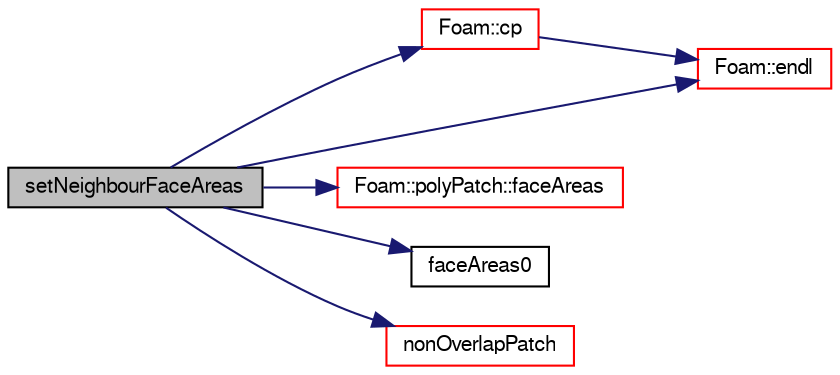 digraph "setNeighbourFaceAreas"
{
  bgcolor="transparent";
  edge [fontname="FreeSans",fontsize="10",labelfontname="FreeSans",labelfontsize="10"];
  node [fontname="FreeSans",fontsize="10",shape=record];
  rankdir="LR";
  Node254 [label="setNeighbourFaceAreas",height=0.2,width=0.4,color="black", fillcolor="grey75", style="filled", fontcolor="black"];
  Node254 -> Node255 [color="midnightblue",fontsize="10",style="solid",fontname="FreeSans"];
  Node255 [label="Foam::cp",height=0.2,width=0.4,color="red",URL="$a21124.html#a90b626bb0848617906ac62a5570c010f",tooltip="Copy, recursively if necessary, the source to the destination. "];
  Node255 -> Node260 [color="midnightblue",fontsize="10",style="solid",fontname="FreeSans"];
  Node260 [label="Foam::endl",height=0.2,width=0.4,color="red",URL="$a21124.html#a2db8fe02a0d3909e9351bb4275b23ce4",tooltip="Add newline and flush stream. "];
  Node254 -> Node260 [color="midnightblue",fontsize="10",style="solid",fontname="FreeSans"];
  Node254 -> Node325 [color="midnightblue",fontsize="10",style="solid",fontname="FreeSans"];
  Node325 [label="Foam::polyPatch::faceAreas",height=0.2,width=0.4,color="red",URL="$a27478.html#a129c714af51a28e963f5f445235715b9",tooltip="Return face normals. "];
  Node254 -> Node328 [color="midnightblue",fontsize="10",style="solid",fontname="FreeSans"];
  Node328 [label="faceAreas0",height=0.2,width=0.4,color="black",URL="$a24926.html#adb99a6c32b7e79295de941fcfbb8d668",tooltip="Return access to the original patch face areas. "];
  Node254 -> Node329 [color="midnightblue",fontsize="10",style="solid",fontname="FreeSans"];
  Node329 [label="nonOverlapPatch",height=0.2,width=0.4,color="red",URL="$a24926.html#a393c20e8e90bcd64649901bd64b64f49",tooltip="Return a const reference to the non-overlapping patch. "];
}
